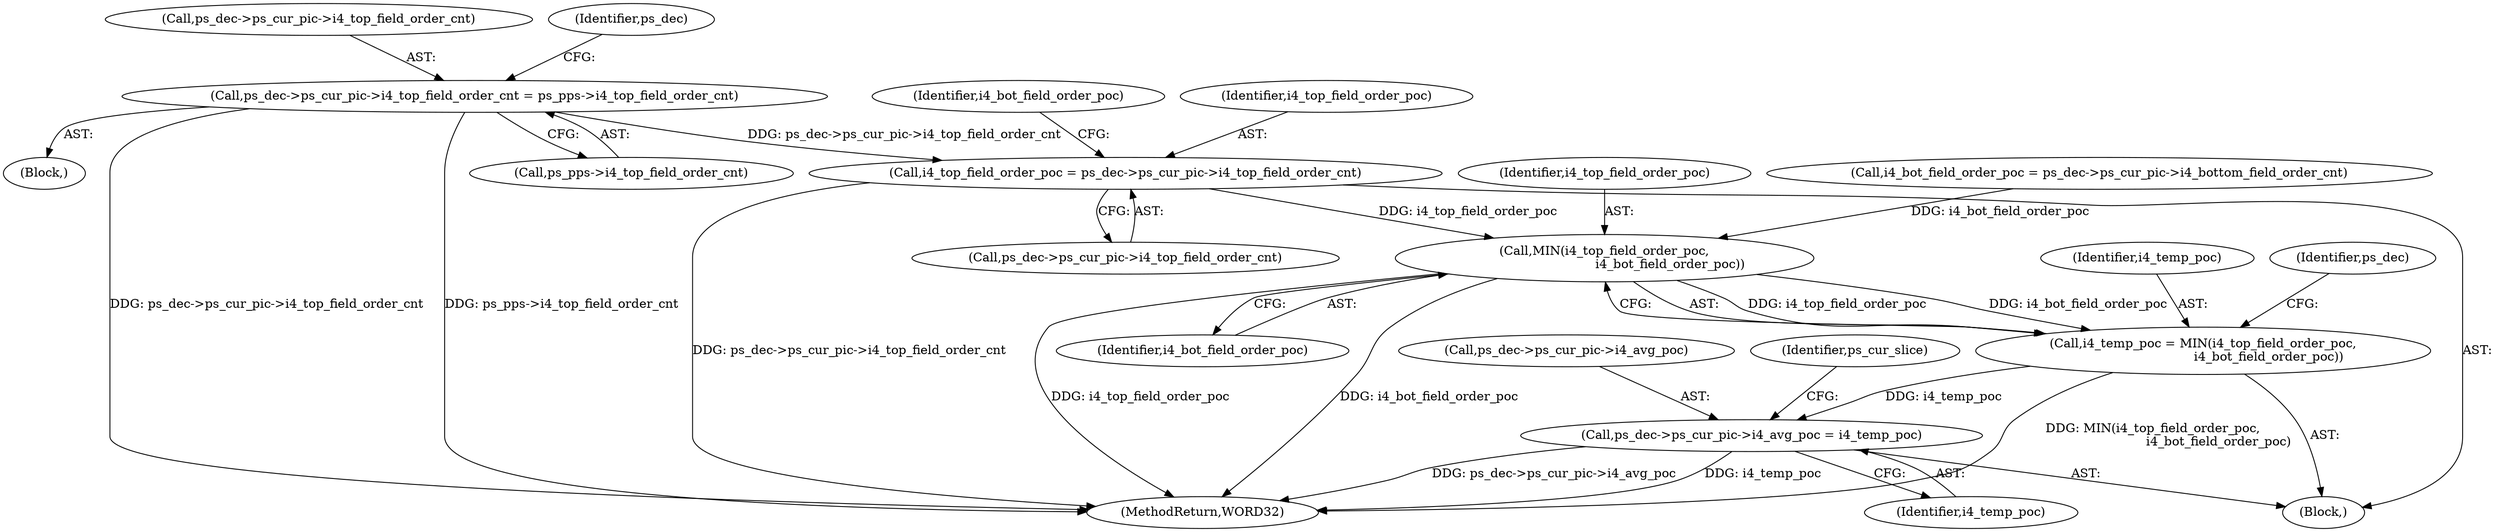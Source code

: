 digraph "0_Android_0b23c81c3dd9ec38f7e6806a3955fed1925541a0_3@pointer" {
"1001200" [label="(Call,ps_dec->ps_cur_pic->i4_top_field_order_cnt = ps_pps->i4_top_field_order_cnt)"];
"1001322" [label="(Call,i4_top_field_order_poc = ps_dec->ps_cur_pic->i4_top_field_order_cnt)"];
"1001338" [label="(Call,MIN(i4_top_field_order_poc,\n                                 i4_bot_field_order_poc))"];
"1001336" [label="(Call,i4_temp_poc = MIN(i4_top_field_order_poc,\n                                 i4_bot_field_order_poc))"];
"1001341" [label="(Call,ps_dec->ps_cur_pic->i4_avg_poc = i4_temp_poc)"];
"1001340" [label="(Identifier,i4_bot_field_order_poc)"];
"1001341" [label="(Call,ps_dec->ps_cur_pic->i4_avg_poc = i4_temp_poc)"];
"1001338" [label="(Call,MIN(i4_top_field_order_poc,\n                                 i4_bot_field_order_poc))"];
"1001201" [label="(Call,ps_dec->ps_cur_pic->i4_top_field_order_cnt)"];
"1001339" [label="(Identifier,i4_top_field_order_poc)"];
"1002159" [label="(MethodReturn,WORD32)"];
"1001337" [label="(Identifier,i4_temp_poc)"];
"1001344" [label="(Identifier,ps_dec)"];
"1001200" [label="(Call,ps_dec->ps_cur_pic->i4_top_field_order_cnt = ps_pps->i4_top_field_order_cnt)"];
"1001329" [label="(Call,i4_bot_field_order_poc = ps_dec->ps_cur_pic->i4_bottom_field_order_cnt)"];
"1001206" [label="(Call,ps_pps->i4_top_field_order_cnt)"];
"1001324" [label="(Call,ps_dec->ps_cur_pic->i4_top_field_order_cnt)"];
"1001350" [label="(Identifier,ps_cur_slice)"];
"1000141" [label="(Block,)"];
"1001323" [label="(Identifier,i4_top_field_order_poc)"];
"1001212" [label="(Identifier,ps_dec)"];
"1001322" [label="(Call,i4_top_field_order_poc = ps_dec->ps_cur_pic->i4_top_field_order_cnt)"];
"1001248" [label="(Block,)"];
"1001336" [label="(Call,i4_temp_poc = MIN(i4_top_field_order_poc,\n                                 i4_bot_field_order_poc))"];
"1001347" [label="(Identifier,i4_temp_poc)"];
"1001342" [label="(Call,ps_dec->ps_cur_pic->i4_avg_poc)"];
"1001330" [label="(Identifier,i4_bot_field_order_poc)"];
"1001200" -> "1000141"  [label="AST: "];
"1001200" -> "1001206"  [label="CFG: "];
"1001201" -> "1001200"  [label="AST: "];
"1001206" -> "1001200"  [label="AST: "];
"1001212" -> "1001200"  [label="CFG: "];
"1001200" -> "1002159"  [label="DDG: ps_pps->i4_top_field_order_cnt"];
"1001200" -> "1002159"  [label="DDG: ps_dec->ps_cur_pic->i4_top_field_order_cnt"];
"1001200" -> "1001322"  [label="DDG: ps_dec->ps_cur_pic->i4_top_field_order_cnt"];
"1001322" -> "1001248"  [label="AST: "];
"1001322" -> "1001324"  [label="CFG: "];
"1001323" -> "1001322"  [label="AST: "];
"1001324" -> "1001322"  [label="AST: "];
"1001330" -> "1001322"  [label="CFG: "];
"1001322" -> "1002159"  [label="DDG: ps_dec->ps_cur_pic->i4_top_field_order_cnt"];
"1001322" -> "1001338"  [label="DDG: i4_top_field_order_poc"];
"1001338" -> "1001336"  [label="AST: "];
"1001338" -> "1001340"  [label="CFG: "];
"1001339" -> "1001338"  [label="AST: "];
"1001340" -> "1001338"  [label="AST: "];
"1001336" -> "1001338"  [label="CFG: "];
"1001338" -> "1002159"  [label="DDG: i4_top_field_order_poc"];
"1001338" -> "1002159"  [label="DDG: i4_bot_field_order_poc"];
"1001338" -> "1001336"  [label="DDG: i4_top_field_order_poc"];
"1001338" -> "1001336"  [label="DDG: i4_bot_field_order_poc"];
"1001329" -> "1001338"  [label="DDG: i4_bot_field_order_poc"];
"1001336" -> "1001248"  [label="AST: "];
"1001337" -> "1001336"  [label="AST: "];
"1001344" -> "1001336"  [label="CFG: "];
"1001336" -> "1002159"  [label="DDG: MIN(i4_top_field_order_poc,\n                                 i4_bot_field_order_poc)"];
"1001336" -> "1001341"  [label="DDG: i4_temp_poc"];
"1001341" -> "1001248"  [label="AST: "];
"1001341" -> "1001347"  [label="CFG: "];
"1001342" -> "1001341"  [label="AST: "];
"1001347" -> "1001341"  [label="AST: "];
"1001350" -> "1001341"  [label="CFG: "];
"1001341" -> "1002159"  [label="DDG: ps_dec->ps_cur_pic->i4_avg_poc"];
"1001341" -> "1002159"  [label="DDG: i4_temp_poc"];
}

